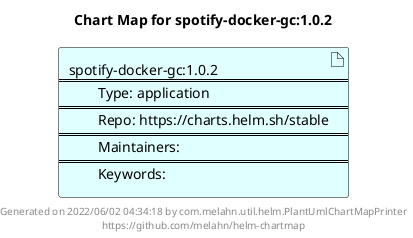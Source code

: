 @startuml
skinparam linetype ortho
skinparam backgroundColor white
skinparam usecaseBorderColor black
skinparam usecaseArrowColor LightSlateGray
skinparam artifactBorderColor black
skinparam artifactArrowColor LightSlateGray

title Chart Map for spotify-docker-gc:1.0.2

'There is one referenced Helm Chart
artifact "spotify-docker-gc:1.0.2\n====\n\tType: application\n====\n\tRepo: https://charts.helm.sh/stable\n====\n\tMaintainers: \n====\n\tKeywords: " as spotify_docker_gc_1_0_2 #LightCyan

'There are 0 referenced Docker Images

'Chart Dependencies

center footer Generated on 2022/06/02 04:34:18 by com.melahn.util.helm.PlantUmlChartMapPrinter\nhttps://github.com/melahn/helm-chartmap
@enduml
